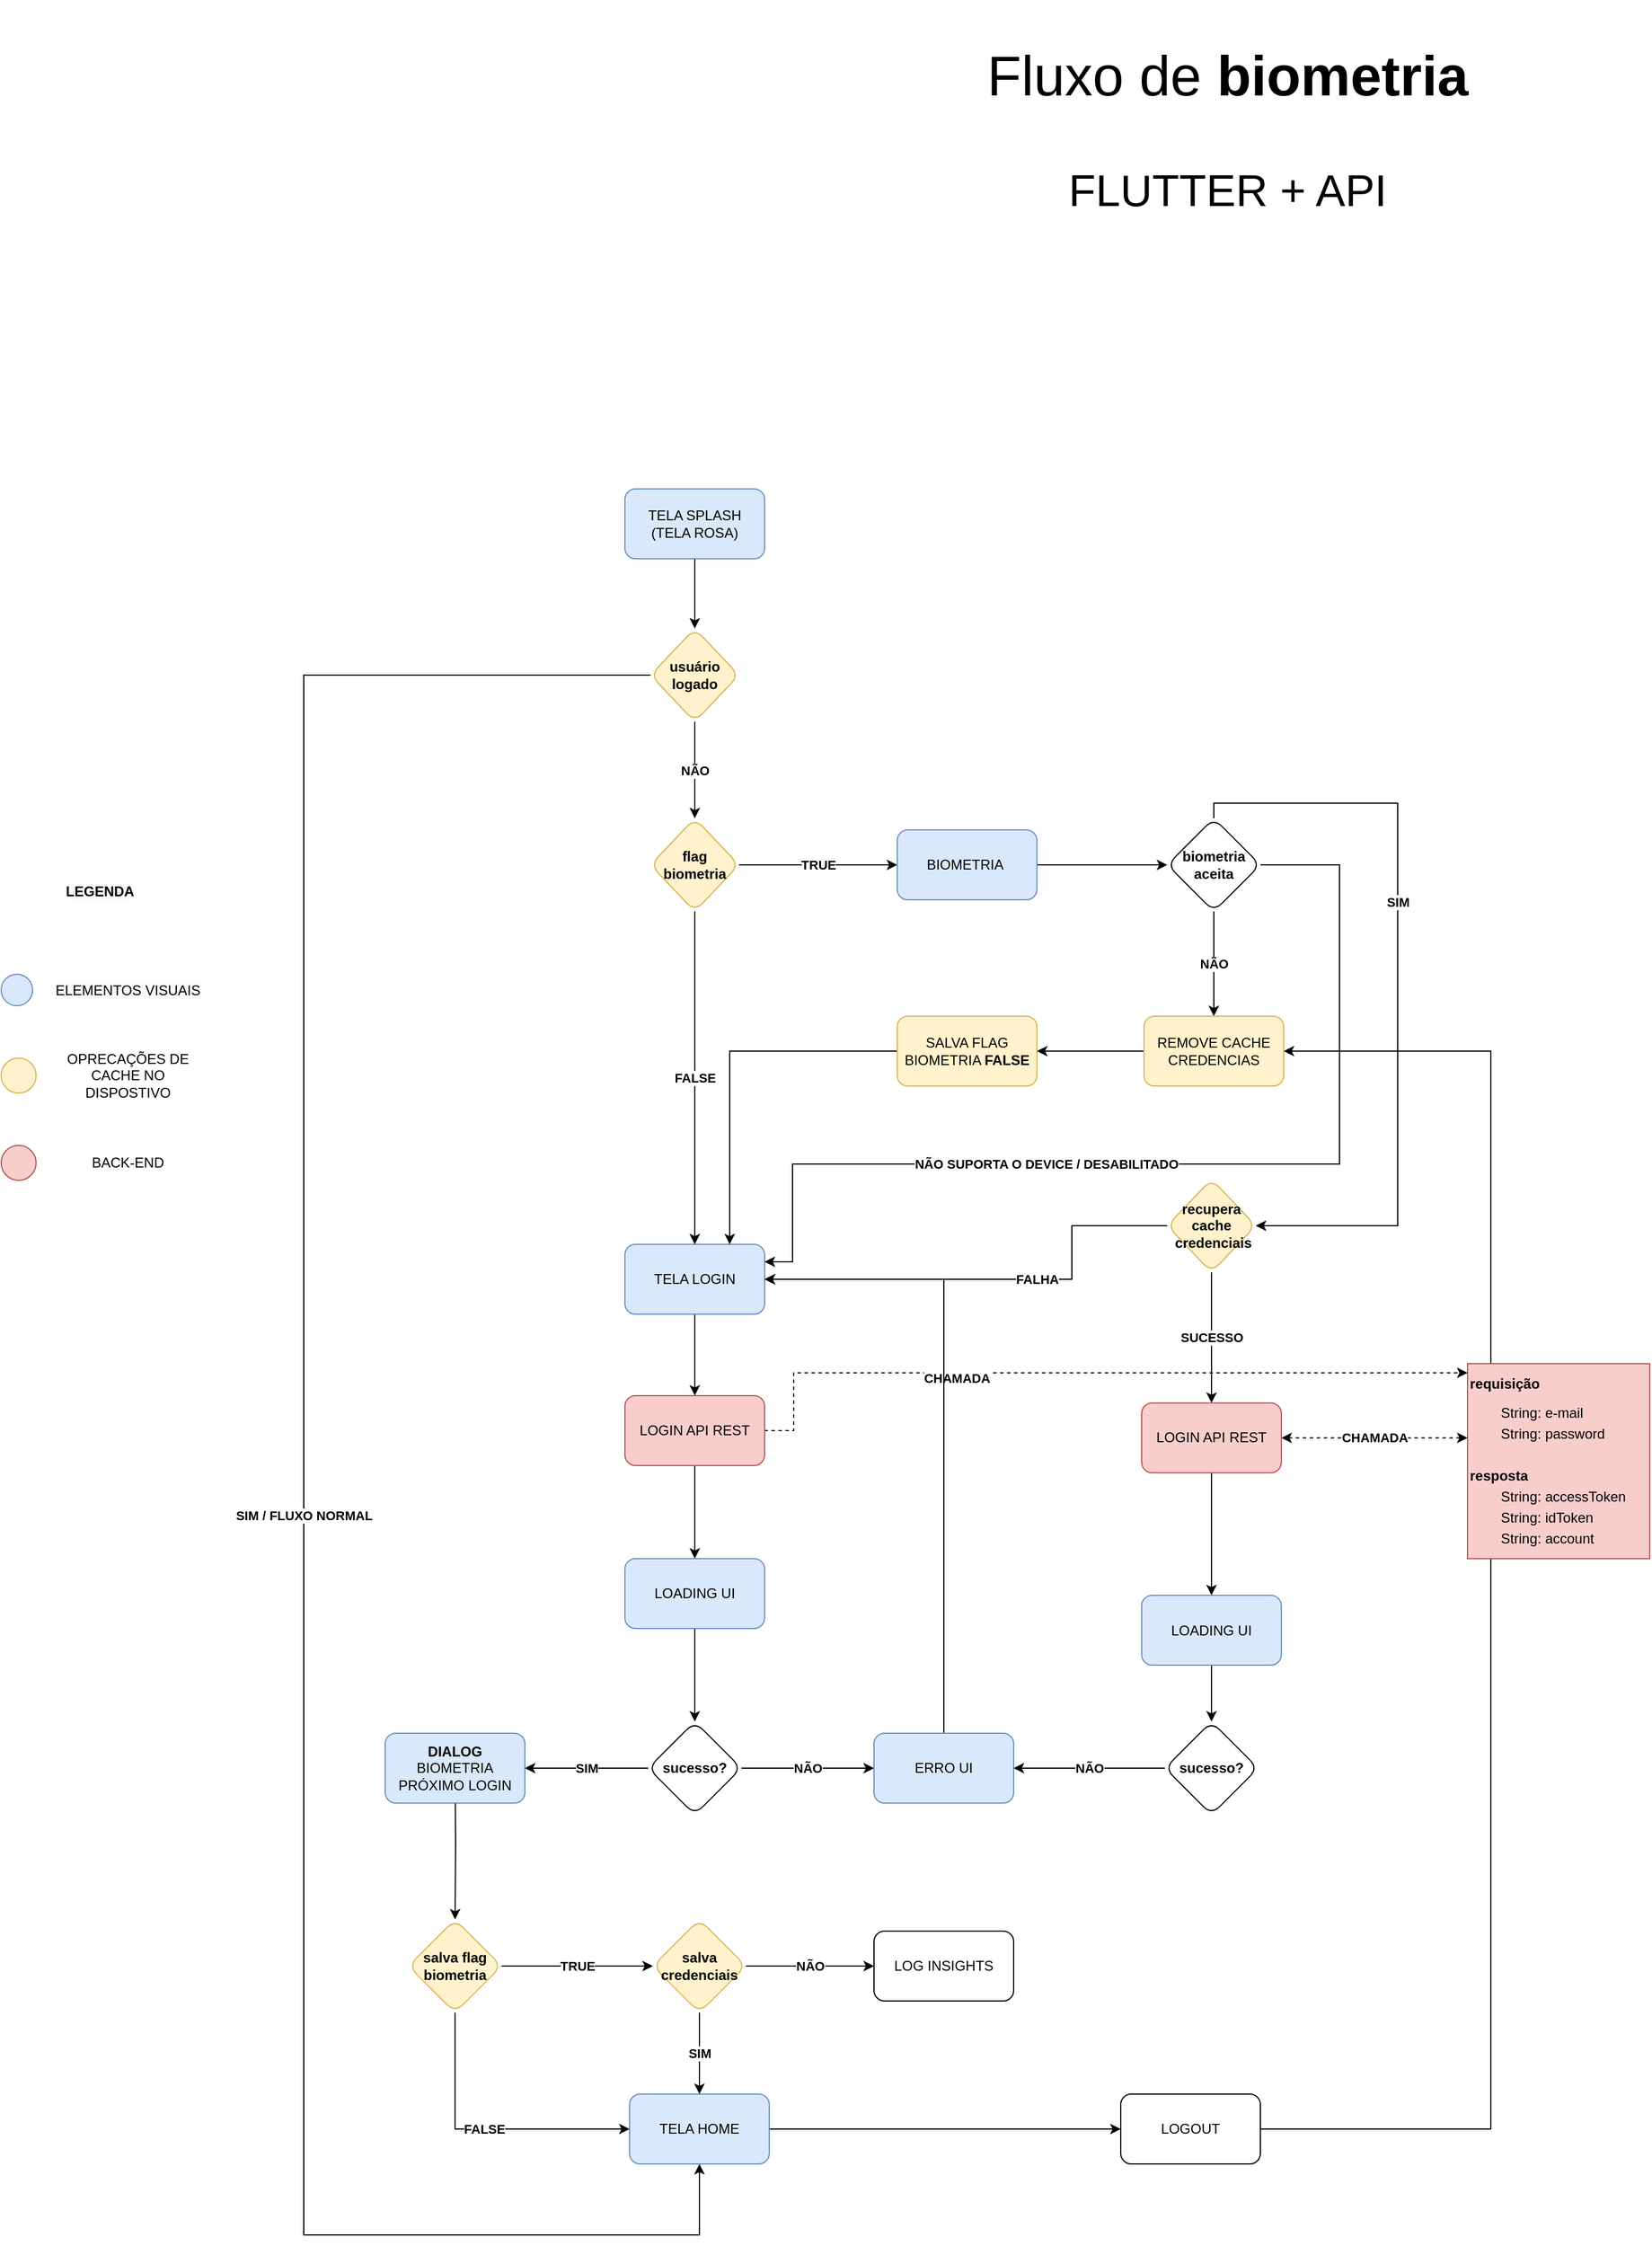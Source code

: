<mxfile version="24.2.2" type="github" pages="2">
  <diagram name="Page-1" id="6E-tuXSWwEvXY_AY0PLX">
    <mxGraphModel dx="4924" dy="4318" grid="1" gridSize="10" guides="1" tooltips="1" connect="1" arrows="1" fold="1" page="1" pageScale="1" pageWidth="827" pageHeight="1169" math="0" shadow="0">
      <root>
        <mxCell id="0" />
        <mxCell id="1" parent="0" />
        <mxCell id="qPOd8B_Op5KwaBinqcUg-231" style="edgeStyle=orthogonalEdgeStyle;rounded=0;orthogonalLoop=1;jettySize=auto;html=1;entryX=1;entryY=0.5;entryDx=0;entryDy=0;" parent="1" source="qPOd8B_Op5KwaBinqcUg-229" target="qPOd8B_Op5KwaBinqcUg-214" edge="1">
          <mxGeometry relative="1" as="geometry">
            <Array as="points">
              <mxPoint x="560" y="-391" />
              <mxPoint x="560" y="-1317" />
            </Array>
          </mxGeometry>
        </mxCell>
        <mxCell id="qPOd8B_Op5KwaBinqcUg-134" value="" style="group" parent="1" vertex="1" connectable="0">
          <mxGeometry x="-720" y="-1477" width="174" height="278.5" as="geometry" />
        </mxCell>
        <mxCell id="qPOd8B_Op5KwaBinqcUg-3" value="" style="ellipse;whiteSpace=wrap;html=1;aspect=fixed;fillColor=#dae8fc;strokeColor=#6c8ebf;container=0;" parent="qPOd8B_Op5KwaBinqcUg-134" vertex="1">
          <mxGeometry y="94" width="27" height="27" as="geometry" />
        </mxCell>
        <mxCell id="qPOd8B_Op5KwaBinqcUg-22" value="" style="ellipse;whiteSpace=wrap;html=1;aspect=fixed;fillColor=#fff2cc;strokeColor=#d6b656;container=0;" parent="qPOd8B_Op5KwaBinqcUg-134" vertex="1">
          <mxGeometry y="166" width="30" height="30" as="geometry" />
        </mxCell>
        <mxCell id="qPOd8B_Op5KwaBinqcUg-24" value="OPRECAÇÕES DE CACHE NO DISPOSTIVO" style="text;html=1;align=center;verticalAlign=middle;whiteSpace=wrap;rounded=0;container=0;" parent="qPOd8B_Op5KwaBinqcUg-134" vertex="1">
          <mxGeometry x="44" y="158.5" width="130" height="45" as="geometry" />
        </mxCell>
        <mxCell id="qPOd8B_Op5KwaBinqcUg-25" value="&lt;span style=&quot;caret-color: rgb(0, 0, 0); color: rgb(0, 0, 0); font-family: Helvetica; font-size: 12px; font-style: normal; font-variant-caps: normal; font-weight: 400; letter-spacing: normal; orphans: auto; text-align: center; text-indent: 0px; text-transform: none; white-space: normal; widows: auto; word-spacing: 0px; -webkit-text-stroke-width: 0px; background-color: rgb(251, 251, 251); text-decoration: none; display: inline !important; float: none;&quot;&gt;ELEMENTOS VISUAIS&lt;/span&gt;" style="text;html=1;align=center;verticalAlign=middle;whiteSpace=wrap;rounded=0;container=0;" parent="qPOd8B_Op5KwaBinqcUg-134" vertex="1">
          <mxGeometry x="44" y="85" width="130" height="45" as="geometry" />
        </mxCell>
        <mxCell id="qPOd8B_Op5KwaBinqcUg-69" value="" style="ellipse;whiteSpace=wrap;html=1;aspect=fixed;fillColor=#f8cecc;strokeColor=#b85450;container=0;" parent="qPOd8B_Op5KwaBinqcUg-134" vertex="1">
          <mxGeometry y="241" width="30" height="30" as="geometry" />
        </mxCell>
        <mxCell id="qPOd8B_Op5KwaBinqcUg-70" value="BACK-END" style="text;html=1;align=center;verticalAlign=middle;whiteSpace=wrap;rounded=0;container=0;" parent="qPOd8B_Op5KwaBinqcUg-134" vertex="1">
          <mxGeometry x="44" y="233.5" width="130" height="45" as="geometry" />
        </mxCell>
        <mxCell id="qPOd8B_Op5KwaBinqcUg-133" value="&lt;span style=&quot;caret-color: rgb(0, 0, 0); color: rgb(0, 0, 0); font-family: Helvetica; font-size: 12px; font-style: normal; font-variant-caps: normal; letter-spacing: normal; text-align: center; text-indent: 0px; text-transform: none; white-space: normal; word-spacing: 0px; -webkit-text-stroke-width: 0px; background-color: rgb(251, 251, 251); text-decoration: none; float: none; display: inline !important;&quot;&gt;&lt;b&gt;LEGENDA&lt;/b&gt;&lt;/span&gt;" style="text;html=1;align=center;verticalAlign=middle;whiteSpace=wrap;rounded=0;container=0;" parent="qPOd8B_Op5KwaBinqcUg-134" vertex="1">
          <mxGeometry x="20" width="130" height="45" as="geometry" />
        </mxCell>
        <mxCell id="qPOd8B_Op5KwaBinqcUg-74" value="&lt;h1 style=&quot;margin-top: 0px; line-height: 50%;&quot;&gt;&lt;font style=&quot;font-size: 12px;&quot;&gt;requisição&lt;br&gt;&lt;/font&gt;&lt;/h1&gt;&lt;p style=&quot;line-height: 50%;&quot;&gt;&lt;font style=&quot;font-size: 12px;&quot;&gt;&lt;span style=&quot;white-space: pre;&quot;&gt;&#x9;String: e-mail&lt;/span&gt;&lt;br&gt;&lt;/font&gt;&lt;/p&gt;&lt;p style=&quot;line-height: 50%;&quot;&gt;&lt;span style=&quot;white-space: pre;&quot;&gt;&lt;font style=&quot;font-size: 12px;&quot;&gt;&lt;span style=&quot;white-space: pre;&quot;&gt;&lt;font style=&quot;font-size: 12px;&quot;&gt;&#x9;String: password&lt;/font&gt;&lt;/span&gt;&lt;br&gt;&lt;/font&gt;&lt;/span&gt;&lt;/p&gt;&lt;p style=&quot;line-height: 50%;&quot;&gt;&lt;span style=&quot;white-space: pre;&quot;&gt;&lt;span style=&quot;white-space: pre;&quot;&gt;&lt;font style=&quot;font-size: 12px;&quot;&gt;&lt;br&gt;&lt;/font&gt;&lt;/span&gt;&lt;/span&gt;&lt;/p&gt;&lt;p style=&quot;line-height: 50%;&quot;&gt;&lt;font style=&quot;font-size: 12px;&quot;&gt;&lt;b&gt;resposta&lt;/b&gt;&lt;/font&gt;&lt;/p&gt;&lt;p style=&quot;line-height: 50%;&quot;&gt;&lt;font style=&quot;font-size: 12px;&quot;&gt;&lt;span style=&quot;white-space: pre;&quot;&gt;&#x9;String: accessToken&lt;/span&gt;&lt;br&gt;&lt;/font&gt;&lt;/p&gt;&lt;p style=&quot;line-height: 50%;&quot;&gt;&lt;span style=&quot;white-space: pre;&quot;&gt;&lt;font style=&quot;font-size: 12px;&quot;&gt;&#x9;String: idToken&lt;/font&gt;&lt;/span&gt;&lt;/p&gt;&lt;p style=&quot;line-height: 50%;&quot;&gt;&lt;span style=&quot;white-space: pre;&quot;&gt;&lt;font style=&quot;font-size: 12px;&quot;&gt;&lt;span style=&quot;white-space: pre;&quot;&gt;&#x9;String: account&lt;/span&gt;&lt;br&gt;&lt;/font&gt;&lt;/span&gt;&lt;/p&gt;&lt;p style=&quot;line-height: 50%;&quot;&gt;&lt;span style=&quot;white-space: pre;&quot;&gt;&lt;font style=&quot;font-size: 12px;&quot;&gt;&#x9;&lt;/font&gt;&lt;/span&gt;&lt;br&gt;&lt;/p&gt;" style="text;html=1;whiteSpace=wrap;overflow=hidden;rounded=0;fillColor=#f8cecc;strokeColor=#b85450;" parent="1" vertex="1">
          <mxGeometry x="540" y="-1048.5" width="156.56" height="167.5" as="geometry" />
        </mxCell>
        <mxCell id="qPOd8B_Op5KwaBinqcUg-179" style="edgeStyle=orthogonalEdgeStyle;rounded=0;orthogonalLoop=1;jettySize=auto;html=1;dashed=1;startArrow=classic;startFill=1;entryX=0.016;entryY=0.047;entryDx=0;entryDy=0;entryPerimeter=0;" parent="1" edge="1">
          <mxGeometry relative="1" as="geometry">
            <mxPoint x="-112.5" y="-991.043" as="sourcePoint" />
            <mxPoint x="540.005" y="-1040.628" as="targetPoint" />
            <Array as="points">
              <mxPoint x="-39" y="-991" />
              <mxPoint x="-39" y="-1041" />
            </Array>
          </mxGeometry>
        </mxCell>
        <mxCell id="qPOd8B_Op5KwaBinqcUg-180" value="&lt;b&gt;CHAMADA&lt;/b&gt;" style="edgeLabel;html=1;align=center;verticalAlign=middle;resizable=0;points=[];" parent="qPOd8B_Op5KwaBinqcUg-179" vertex="1" connectable="0">
          <mxGeometry x="-0.152" y="-4" relative="1" as="geometry">
            <mxPoint x="-35" as="offset" />
          </mxGeometry>
        </mxCell>
        <mxCell id="qPOd8B_Op5KwaBinqcUg-72" value="" style="edgeStyle=orthogonalEdgeStyle;rounded=0;orthogonalLoop=1;jettySize=auto;html=1;" parent="1" source="qPOd8B_Op5KwaBinqcUg-33" target="qPOd8B_Op5KwaBinqcUg-71" edge="1">
          <mxGeometry relative="1" as="geometry" />
        </mxCell>
        <mxCell id="qPOd8B_Op5KwaBinqcUg-33" value="TELA LOGIN" style="rounded=1;whiteSpace=wrap;html=1;fillColor=#dae8fc;strokeColor=#6c8ebf;" parent="1" vertex="1">
          <mxGeometry x="-184" y="-1151" width="120" height="60" as="geometry" />
        </mxCell>
        <mxCell id="qPOd8B_Op5KwaBinqcUg-49" value="&lt;b&gt;FALSE&lt;/b&gt;" style="edgeStyle=orthogonalEdgeStyle;rounded=0;orthogonalLoop=1;jettySize=auto;html=1;entryX=0.5;entryY=0;entryDx=0;entryDy=0;" parent="1" source="qPOd8B_Op5KwaBinqcUg-44" target="qPOd8B_Op5KwaBinqcUg-33" edge="1">
          <mxGeometry relative="1" as="geometry" />
        </mxCell>
        <mxCell id="qPOd8B_Op5KwaBinqcUg-209" value="&lt;b&gt;TRUE&lt;/b&gt;" style="edgeStyle=orthogonalEdgeStyle;rounded=0;orthogonalLoop=1;jettySize=auto;html=1;entryX=0;entryY=0.5;entryDx=0;entryDy=0;" parent="1" source="qPOd8B_Op5KwaBinqcUg-44" target="qPOd8B_Op5KwaBinqcUg-210" edge="1">
          <mxGeometry relative="1" as="geometry">
            <mxPoint x="100" y="-1287.0" as="targetPoint" />
          </mxGeometry>
        </mxCell>
        <mxCell id="qPOd8B_Op5KwaBinqcUg-44" value="&lt;div&gt;&lt;b&gt;flag&lt;/b&gt;&lt;/div&gt;&lt;b&gt;biometria&lt;/b&gt;" style="rhombus;whiteSpace=wrap;html=1;fillColor=#fff2cc;strokeColor=#d6b656;rounded=1;" parent="1" vertex="1">
          <mxGeometry x="-162" y="-1517" width="76" height="80" as="geometry" />
        </mxCell>
        <mxCell id="qPOd8B_Op5KwaBinqcUg-230" value="" style="edgeStyle=orthogonalEdgeStyle;rounded=0;orthogonalLoop=1;jettySize=auto;html=1;" parent="1" source="qPOd8B_Op5KwaBinqcUg-54" target="qPOd8B_Op5KwaBinqcUg-229" edge="1">
          <mxGeometry relative="1" as="geometry" />
        </mxCell>
        <mxCell id="qPOd8B_Op5KwaBinqcUg-54" value="TELA HOME" style="rounded=1;whiteSpace=wrap;html=1;fillColor=#dae8fc;strokeColor=#6c8ebf;" parent="1" vertex="1">
          <mxGeometry x="-180" y="-421" width="120" height="60" as="geometry" />
        </mxCell>
        <mxCell id="qPOd8B_Op5KwaBinqcUg-182" value="SUCESSO" style="edgeStyle=orthogonalEdgeStyle;rounded=0;orthogonalLoop=1;jettySize=auto;html=1;fontStyle=1" parent="1" source="qPOd8B_Op5KwaBinqcUg-55" target="qPOd8B_Op5KwaBinqcUg-181" edge="1">
          <mxGeometry relative="1" as="geometry" />
        </mxCell>
        <mxCell id="qPOd8B_Op5KwaBinqcUg-196" value="&lt;b&gt;FALHA&lt;/b&gt;" style="edgeStyle=orthogonalEdgeStyle;rounded=0;orthogonalLoop=1;jettySize=auto;html=1;" parent="1" source="qPOd8B_Op5KwaBinqcUg-55" target="qPOd8B_Op5KwaBinqcUg-33" edge="1">
          <mxGeometry x="-0.194" relative="1" as="geometry">
            <mxPoint x="374" y="-1287.0" as="targetPoint" />
            <Array as="points">
              <mxPoint x="200" y="-1167" />
              <mxPoint x="200" y="-1121" />
            </Array>
            <mxPoint as="offset" />
          </mxGeometry>
        </mxCell>
        <mxCell id="qPOd8B_Op5KwaBinqcUg-55" value="&lt;b&gt;recupera cache&lt;/b&gt;&lt;div&gt;&lt;b&gt;&amp;nbsp;credenciais&lt;/b&gt;&lt;/div&gt;" style="rhombus;whiteSpace=wrap;html=1;fillColor=#fff2cc;strokeColor=#d6b656;rounded=1;" parent="1" vertex="1">
          <mxGeometry x="282" y="-1207" width="76" height="80" as="geometry" />
        </mxCell>
        <mxCell id="qPOd8B_Op5KwaBinqcUg-77" value="" style="edgeStyle=orthogonalEdgeStyle;rounded=0;orthogonalLoop=1;jettySize=auto;html=1;entryX=0.5;entryY=0;entryDx=0;entryDy=0;" parent="1" source="qPOd8B_Op5KwaBinqcUg-71" target="qPOd8B_Op5KwaBinqcUg-92" edge="1">
          <mxGeometry relative="1" as="geometry">
            <mxPoint x="-124" y="-891" as="targetPoint" />
          </mxGeometry>
        </mxCell>
        <mxCell id="qPOd8B_Op5KwaBinqcUg-71" value="LOGIN API REST" style="whiteSpace=wrap;html=1;fillColor=#f8cecc;strokeColor=#b85450;rounded=1;" parent="1" vertex="1">
          <mxGeometry x="-184" y="-1021" width="120" height="60" as="geometry" />
        </mxCell>
        <mxCell id="qPOd8B_Op5KwaBinqcUg-85" style="edgeStyle=orthogonalEdgeStyle;rounded=0;orthogonalLoop=1;jettySize=auto;html=1;entryX=0.5;entryY=0;entryDx=0;entryDy=0;" parent="1" target="qPOd8B_Op5KwaBinqcUg-87" edge="1">
          <mxGeometry relative="1" as="geometry">
            <mxPoint x="-330" y="-701" as="sourcePoint" />
          </mxGeometry>
        </mxCell>
        <mxCell id="qPOd8B_Op5KwaBinqcUg-86" value="&lt;b&gt;DIALOG&lt;/b&gt;&lt;div&gt; BIOMETRIA PRÓXIMO LOGIN&lt;/div&gt;" style="rounded=1;whiteSpace=wrap;html=1;fillColor=#dae8fc;strokeColor=#6c8ebf;" parent="1" vertex="1">
          <mxGeometry x="-390" y="-731" width="120" height="60" as="geometry" />
        </mxCell>
        <mxCell id="qPOd8B_Op5KwaBinqcUg-99" value="&lt;b&gt;TRUE&lt;/b&gt;" style="edgeStyle=orthogonalEdgeStyle;rounded=0;orthogonalLoop=1;jettySize=auto;html=1;entryX=0;entryY=0.5;entryDx=0;entryDy=0;" parent="1" source="qPOd8B_Op5KwaBinqcUg-87" target="qPOd8B_Op5KwaBinqcUg-100" edge="1">
          <mxGeometry relative="1" as="geometry">
            <mxPoint x="-180" y="-531" as="targetPoint" />
          </mxGeometry>
        </mxCell>
        <mxCell id="qPOd8B_Op5KwaBinqcUg-116" value="&lt;b&gt;FALSE&lt;/b&gt;" style="edgeStyle=orthogonalEdgeStyle;rounded=0;orthogonalLoop=1;jettySize=auto;html=1;" parent="1" source="qPOd8B_Op5KwaBinqcUg-87" target="qPOd8B_Op5KwaBinqcUg-54" edge="1">
          <mxGeometry relative="1" as="geometry">
            <Array as="points">
              <mxPoint x="-330" y="-391" />
            </Array>
          </mxGeometry>
        </mxCell>
        <mxCell id="qPOd8B_Op5KwaBinqcUg-87" value="salva flag biometria" style="rhombus;whiteSpace=wrap;html=1;fillColor=#fff2cc;strokeColor=#d6b656;rounded=1;fontStyle=1" parent="1" vertex="1">
          <mxGeometry x="-370" y="-571" width="80" height="80" as="geometry" />
        </mxCell>
        <mxCell id="qPOd8B_Op5KwaBinqcUg-88" value="&lt;b&gt;SIM&lt;/b&gt;" style="edgeStyle=orthogonalEdgeStyle;rounded=0;orthogonalLoop=1;jettySize=auto;html=1;" parent="1" source="qPOd8B_Op5KwaBinqcUg-90" target="qPOd8B_Op5KwaBinqcUg-86" edge="1">
          <mxGeometry relative="1" as="geometry">
            <mxPoint x="-244" y="-701" as="targetPoint" />
          </mxGeometry>
        </mxCell>
        <mxCell id="qPOd8B_Op5KwaBinqcUg-89" value="&lt;b&gt;NÃO&lt;/b&gt;" style="edgeStyle=orthogonalEdgeStyle;rounded=0;orthogonalLoop=1;jettySize=auto;html=1;" parent="1" source="qPOd8B_Op5KwaBinqcUg-90" target="qPOd8B_Op5KwaBinqcUg-91" edge="1">
          <mxGeometry relative="1" as="geometry" />
        </mxCell>
        <mxCell id="qPOd8B_Op5KwaBinqcUg-90" value="&lt;b&gt;sucesso?&lt;/b&gt;" style="rhombus;whiteSpace=wrap;html=1;rounded=1;" parent="1" vertex="1">
          <mxGeometry x="-164" y="-741" width="80" height="80" as="geometry" />
        </mxCell>
        <mxCell id="qPOd8B_Op5KwaBinqcUg-113" value="" style="edgeStyle=orthogonalEdgeStyle;rounded=0;orthogonalLoop=1;jettySize=auto;html=1;entryX=1;entryY=0.5;entryDx=0;entryDy=0;" parent="1" source="qPOd8B_Op5KwaBinqcUg-91" target="qPOd8B_Op5KwaBinqcUg-33" edge="1">
          <mxGeometry x="0.001" relative="1" as="geometry">
            <mxPoint x="90" y="-1131" as="targetPoint" />
            <Array as="points">
              <mxPoint x="90" y="-1121" />
            </Array>
            <mxPoint as="offset" />
          </mxGeometry>
        </mxCell>
        <mxCell id="qPOd8B_Op5KwaBinqcUg-91" value="ERRO UI" style="whiteSpace=wrap;html=1;fillColor=#dae8fc;strokeColor=#6c8ebf;rounded=1;" parent="1" vertex="1">
          <mxGeometry x="30" y="-731" width="120" height="60" as="geometry" />
        </mxCell>
        <mxCell id="qPOd8B_Op5KwaBinqcUg-94" style="edgeStyle=orthogonalEdgeStyle;rounded=0;orthogonalLoop=1;jettySize=auto;html=1;" parent="1" source="qPOd8B_Op5KwaBinqcUg-92" target="qPOd8B_Op5KwaBinqcUg-90" edge="1">
          <mxGeometry relative="1" as="geometry" />
        </mxCell>
        <mxCell id="qPOd8B_Op5KwaBinqcUg-92" value="LOADING UI" style="whiteSpace=wrap;html=1;fillColor=#dae8fc;strokeColor=#6c8ebf;rounded=1;" parent="1" vertex="1">
          <mxGeometry x="-184" y="-881" width="120" height="60" as="geometry" />
        </mxCell>
        <mxCell id="qPOd8B_Op5KwaBinqcUg-121" value="&lt;b&gt;NÃO&lt;/b&gt;" style="edgeStyle=orthogonalEdgeStyle;rounded=0;orthogonalLoop=1;jettySize=auto;html=1;" parent="1" source="qPOd8B_Op5KwaBinqcUg-100" target="qPOd8B_Op5KwaBinqcUg-120" edge="1">
          <mxGeometry relative="1" as="geometry" />
        </mxCell>
        <mxCell id="qPOd8B_Op5KwaBinqcUg-227" value="&lt;b&gt;SIM&lt;/b&gt;" style="edgeStyle=orthogonalEdgeStyle;rounded=0;orthogonalLoop=1;jettySize=auto;html=1;" parent="1" source="qPOd8B_Op5KwaBinqcUg-100" target="qPOd8B_Op5KwaBinqcUg-54" edge="1">
          <mxGeometry relative="1" as="geometry" />
        </mxCell>
        <mxCell id="qPOd8B_Op5KwaBinqcUg-100" value="&lt;b&gt;salva credenciais&lt;/b&gt;" style="rhombus;whiteSpace=wrap;html=1;fillColor=#fff2cc;strokeColor=#d6b656;rounded=1;" parent="1" vertex="1">
          <mxGeometry x="-160" y="-571" width="80" height="80" as="geometry" />
        </mxCell>
        <mxCell id="qPOd8B_Op5KwaBinqcUg-183" value="&lt;b style=&quot;caret-color: rgb(0, 0, 0); color: rgb(0, 0, 0); font-family: Helvetica; font-size: 11px; font-style: normal; font-variant-caps: normal; letter-spacing: normal; orphans: auto; text-align: center; text-indent: 0px; text-transform: none; white-space: nowrap; widows: auto; word-spacing: 0px; -webkit-text-stroke-width: 0px; background-color: rgb(255, 255, 255); text-decoration: none;&quot;&gt;CHAMADA&lt;/b&gt;" style="edgeStyle=orthogonalEdgeStyle;rounded=0;orthogonalLoop=1;jettySize=auto;html=1;startArrow=classic;startFill=1;dashed=1;" parent="1" source="qPOd8B_Op5KwaBinqcUg-181" target="qPOd8B_Op5KwaBinqcUg-74" edge="1">
          <mxGeometry relative="1" as="geometry">
            <Array as="points">
              <mxPoint x="490" y="-985" />
              <mxPoint x="490" y="-985" />
            </Array>
          </mxGeometry>
        </mxCell>
        <mxCell id="qPOd8B_Op5KwaBinqcUg-193" style="edgeStyle=orthogonalEdgeStyle;rounded=0;orthogonalLoop=1;jettySize=auto;html=1;" parent="1" source="qPOd8B_Op5KwaBinqcUg-181" target="qPOd8B_Op5KwaBinqcUg-192" edge="1">
          <mxGeometry relative="1" as="geometry" />
        </mxCell>
        <mxCell id="qPOd8B_Op5KwaBinqcUg-181" value="LOGIN API REST" style="whiteSpace=wrap;html=1;fillColor=#f8cecc;strokeColor=#b85450;rounded=1;" parent="1" vertex="1">
          <mxGeometry x="260" y="-1014.75" width="120" height="60" as="geometry" />
        </mxCell>
        <mxCell id="qPOd8B_Op5KwaBinqcUg-189" value="&lt;b&gt;NÃO&lt;/b&gt;" style="edgeStyle=orthogonalEdgeStyle;rounded=0;orthogonalLoop=1;jettySize=auto;html=1;" parent="1" source="qPOd8B_Op5KwaBinqcUg-185" target="qPOd8B_Op5KwaBinqcUg-91" edge="1">
          <mxGeometry relative="1" as="geometry" />
        </mxCell>
        <mxCell id="qPOd8B_Op5KwaBinqcUg-185" value="&lt;b&gt;sucesso?&lt;/b&gt;" style="rhombus;whiteSpace=wrap;html=1;rounded=1;" parent="1" vertex="1">
          <mxGeometry x="280" y="-741" width="80" height="80" as="geometry" />
        </mxCell>
        <mxCell id="qPOd8B_Op5KwaBinqcUg-120" value="LOG INSIGHTS" style="whiteSpace=wrap;html=1;rounded=1;" parent="1" vertex="1">
          <mxGeometry x="30" y="-561" width="120" height="60" as="geometry" />
        </mxCell>
        <mxCell id="qPOd8B_Op5KwaBinqcUg-194" style="edgeStyle=orthogonalEdgeStyle;rounded=0;orthogonalLoop=1;jettySize=auto;html=1;" parent="1" source="qPOd8B_Op5KwaBinqcUg-192" target="qPOd8B_Op5KwaBinqcUg-185" edge="1">
          <mxGeometry relative="1" as="geometry" />
        </mxCell>
        <mxCell id="qPOd8B_Op5KwaBinqcUg-192" value="LOADING UI" style="whiteSpace=wrap;html=1;fillColor=#dae8fc;strokeColor=#6c8ebf;rounded=1;" parent="1" vertex="1">
          <mxGeometry x="260" y="-849.5" width="120" height="60" as="geometry" />
        </mxCell>
        <mxCell id="qPOd8B_Op5KwaBinqcUg-212" value="" style="edgeStyle=orthogonalEdgeStyle;rounded=0;orthogonalLoop=1;jettySize=auto;html=1;" parent="1" source="qPOd8B_Op5KwaBinqcUg-210" target="qPOd8B_Op5KwaBinqcUg-211" edge="1">
          <mxGeometry relative="1" as="geometry">
            <Array as="points">
              <mxPoint x="220" y="-1477" />
              <mxPoint x="220" y="-1477" />
            </Array>
          </mxGeometry>
        </mxCell>
        <mxCell id="qPOd8B_Op5KwaBinqcUg-210" value="BIOMETRIA&amp;nbsp;" style="whiteSpace=wrap;html=1;fillColor=#dae8fc;strokeColor=#6c8ebf;rounded=1;" parent="1" vertex="1">
          <mxGeometry x="50" y="-1507" width="120" height="60" as="geometry" />
        </mxCell>
        <mxCell id="qPOd8B_Op5KwaBinqcUg-213" value="&lt;b&gt;NÃO&lt;/b&gt;" style="edgeStyle=orthogonalEdgeStyle;rounded=0;orthogonalLoop=1;jettySize=auto;html=1;" parent="1" source="qPOd8B_Op5KwaBinqcUg-211" target="qPOd8B_Op5KwaBinqcUg-214" edge="1">
          <mxGeometry relative="1" as="geometry">
            <mxPoint x="100" y="-1287.0" as="targetPoint" />
            <Array as="points">
              <mxPoint x="322" y="-1357" />
              <mxPoint x="322" y="-1357" />
            </Array>
          </mxGeometry>
        </mxCell>
        <mxCell id="qPOd8B_Op5KwaBinqcUg-224" value="&lt;b&gt;SIM&lt;/b&gt;" style="edgeStyle=orthogonalEdgeStyle;rounded=0;orthogonalLoop=1;jettySize=auto;html=1;entryX=1;entryY=0.5;entryDx=0;entryDy=0;" parent="1" source="qPOd8B_Op5KwaBinqcUg-211" target="qPOd8B_Op5KwaBinqcUg-55" edge="1">
          <mxGeometry x="-0.219" relative="1" as="geometry">
            <Array as="points">
              <mxPoint x="322" y="-1530" />
              <mxPoint x="480" y="-1530" />
              <mxPoint x="480" y="-1167" />
            </Array>
            <mxPoint as="offset" />
          </mxGeometry>
        </mxCell>
        <mxCell id="NKLamqkODGjHUIYV3pUK-1" value="&lt;b&gt;NÃO SUPORTA O DEVICE / DESABILITADO&lt;/b&gt;" style="edgeStyle=orthogonalEdgeStyle;rounded=0;orthogonalLoop=1;jettySize=auto;html=1;entryX=1;entryY=0.25;entryDx=0;entryDy=0;exitX=1;exitY=0.5;exitDx=0;exitDy=0;" edge="1" parent="1" source="qPOd8B_Op5KwaBinqcUg-211" target="qPOd8B_Op5KwaBinqcUg-33">
          <mxGeometry x="0.278" relative="1" as="geometry">
            <Array as="points">
              <mxPoint x="430" y="-1477" />
              <mxPoint x="430" y="-1220" />
              <mxPoint x="-40" y="-1220" />
              <mxPoint x="-40" y="-1136" />
            </Array>
            <mxPoint as="offset" />
          </mxGeometry>
        </mxCell>
        <mxCell id="qPOd8B_Op5KwaBinqcUg-211" value="&lt;b&gt;biometria aceita&lt;/b&gt;" style="rhombus;whiteSpace=wrap;html=1;rounded=1;" parent="1" vertex="1">
          <mxGeometry x="282" y="-1517" width="80" height="80" as="geometry" />
        </mxCell>
        <mxCell id="qPOd8B_Op5KwaBinqcUg-221" value="" style="edgeStyle=orthogonalEdgeStyle;rounded=0;orthogonalLoop=1;jettySize=auto;html=1;" parent="1" source="qPOd8B_Op5KwaBinqcUg-214" target="qPOd8B_Op5KwaBinqcUg-220" edge="1">
          <mxGeometry relative="1" as="geometry" />
        </mxCell>
        <mxCell id="qPOd8B_Op5KwaBinqcUg-214" value="REMOVE CACHE CREDENCIAS" style="whiteSpace=wrap;html=1;fillColor=#fff2cc;strokeColor=#d6b656;rounded=1;" parent="1" vertex="1">
          <mxGeometry x="262" y="-1347" width="120" height="60" as="geometry" />
        </mxCell>
        <mxCell id="qPOd8B_Op5KwaBinqcUg-222" style="edgeStyle=orthogonalEdgeStyle;rounded=0;orthogonalLoop=1;jettySize=auto;html=1;entryX=0.75;entryY=0;entryDx=0;entryDy=0;" parent="1" source="qPOd8B_Op5KwaBinqcUg-220" target="qPOd8B_Op5KwaBinqcUg-33" edge="1">
          <mxGeometry relative="1" as="geometry">
            <Array as="points">
              <mxPoint x="-94" y="-1317" />
            </Array>
          </mxGeometry>
        </mxCell>
        <mxCell id="qPOd8B_Op5KwaBinqcUg-220" value="SALVA FLAG BIOMETRIA &lt;b&gt;FALSE&lt;/b&gt;" style="whiteSpace=wrap;html=1;fillColor=#fff2cc;strokeColor=#d6b656;rounded=1;" parent="1" vertex="1">
          <mxGeometry x="50" y="-1347" width="120" height="60" as="geometry" />
        </mxCell>
        <mxCell id="qPOd8B_Op5KwaBinqcUg-229" value="LOGOUT" style="whiteSpace=wrap;html=1;rounded=1;" parent="1" vertex="1">
          <mxGeometry x="242" y="-421" width="120" height="60" as="geometry" />
        </mxCell>
        <mxCell id="qPOd8B_Op5KwaBinqcUg-234" value="" style="group" parent="1" vertex="1" connectable="0">
          <mxGeometry y="-2220" width="668" height="199" as="geometry" />
        </mxCell>
        <mxCell id="qPOd8B_Op5KwaBinqcUg-128" value="Fluxo de &lt;b&gt;biometria&lt;/b&gt;" style="text;html=1;align=center;verticalAlign=middle;whiteSpace=wrap;rounded=0;fontSize=48;" parent="qPOd8B_Op5KwaBinqcUg-234" vertex="1">
          <mxGeometry width="668" height="130" as="geometry" />
        </mxCell>
        <mxCell id="qPOd8B_Op5KwaBinqcUg-233" value="&lt;font style=&quot;font-size: 38px;&quot;&gt;FLUTTER + API&lt;/font&gt;" style="text;html=1;align=center;verticalAlign=middle;whiteSpace=wrap;rounded=0;fontSize=48;" parent="qPOd8B_Op5KwaBinqcUg-234" vertex="1">
          <mxGeometry x="114" y="120" width="440" height="79" as="geometry" />
        </mxCell>
        <mxCell id="D9hYUx1LKBQTQPkbvpEf-64" style="edgeStyle=orthogonalEdgeStyle;rounded=0;orthogonalLoop=1;jettySize=auto;html=1;" edge="1" parent="1" source="D9hYUx1LKBQTQPkbvpEf-62" target="D9hYUx1LKBQTQPkbvpEf-63">
          <mxGeometry relative="1" as="geometry" />
        </mxCell>
        <mxCell id="D9hYUx1LKBQTQPkbvpEf-62" value="TELA SPLASH&lt;div&gt;(TELA ROSA)&lt;/div&gt;" style="rounded=1;whiteSpace=wrap;html=1;fillColor=#dae8fc;strokeColor=#6c8ebf;" vertex="1" parent="1">
          <mxGeometry x="-184" y="-1800" width="120" height="60" as="geometry" />
        </mxCell>
        <mxCell id="D9hYUx1LKBQTQPkbvpEf-65" value="&lt;b&gt;NÃO&lt;/b&gt;" style="edgeStyle=orthogonalEdgeStyle;rounded=0;orthogonalLoop=1;jettySize=auto;html=1;" edge="1" parent="1" source="D9hYUx1LKBQTQPkbvpEf-63" target="qPOd8B_Op5KwaBinqcUg-44">
          <mxGeometry relative="1" as="geometry" />
        </mxCell>
        <mxCell id="D9hYUx1LKBQTQPkbvpEf-66" value="&lt;b&gt;SIM / FLUXO NORMAL&lt;/b&gt;" style="edgeStyle=orthogonalEdgeStyle;rounded=0;orthogonalLoop=1;jettySize=auto;html=1;entryX=0.5;entryY=1;entryDx=0;entryDy=0;" edge="1" parent="1" source="D9hYUx1LKBQTQPkbvpEf-63" target="qPOd8B_Op5KwaBinqcUg-54">
          <mxGeometry relative="1" as="geometry">
            <Array as="points">
              <mxPoint x="-460" y="-1640" />
              <mxPoint x="-460" y="-300" />
              <mxPoint x="-120" y="-300" />
            </Array>
          </mxGeometry>
        </mxCell>
        <mxCell id="D9hYUx1LKBQTQPkbvpEf-63" value="&lt;div&gt;&lt;b&gt;usuário&lt;/b&gt;&lt;/div&gt;&lt;div&gt;&lt;b&gt;logado&lt;/b&gt;&lt;/div&gt;" style="rhombus;whiteSpace=wrap;html=1;fillColor=#fff2cc;strokeColor=#d6b656;rounded=1;" vertex="1" parent="1">
          <mxGeometry x="-162" y="-1680" width="76" height="80" as="geometry" />
        </mxCell>
      </root>
    </mxGraphModel>
  </diagram>
  <diagram id="dI0rCylx7lAFBh1Vv9-X" name="Page-2">
    <mxGraphModel dx="33" dy="3153" grid="1" gridSize="10" guides="1" tooltips="1" connect="1" arrows="1" fold="1" page="1" pageScale="1" pageWidth="827" pageHeight="1169" math="0" shadow="0">
      <root>
        <mxCell id="0" />
        <mxCell id="1" parent="0" />
        <mxCell id="gRaMeJPOi4GSUzkFWNLD-1" value="" style="group" vertex="1" connectable="0" parent="1">
          <mxGeometry x="1740" y="-2330" width="668" height="199" as="geometry" />
        </mxCell>
        <mxCell id="gRaMeJPOi4GSUzkFWNLD-2" value="Fluxo de &lt;b&gt;biometria&lt;/b&gt;" style="text;html=1;align=center;verticalAlign=middle;whiteSpace=wrap;rounded=0;fontSize=48;" vertex="1" parent="gRaMeJPOi4GSUzkFWNLD-1">
          <mxGeometry width="668" height="130" as="geometry" />
        </mxCell>
        <mxCell id="gRaMeJPOi4GSUzkFWNLD-3" value="&lt;font style=&quot;font-size: 38px;&quot;&gt;FLUTTER + B2C HOJE&lt;/font&gt;" style="text;html=1;align=center;verticalAlign=middle;whiteSpace=wrap;rounded=0;fontSize=48;" vertex="1" parent="gRaMeJPOi4GSUzkFWNLD-1">
          <mxGeometry x="114" y="120" width="440" height="79" as="geometry" />
        </mxCell>
        <mxCell id="gRaMeJPOi4GSUzkFWNLD-4" value="" style="edgeStyle=orthogonalEdgeStyle;rounded=0;orthogonalLoop=1;jettySize=auto;html=1;" edge="1" parent="1" source="gRaMeJPOi4GSUzkFWNLD-5" target="gRaMeJPOi4GSUzkFWNLD-6">
          <mxGeometry relative="1" as="geometry" />
        </mxCell>
        <mxCell id="gRaMeJPOi4GSUzkFWNLD-5" value="TELA SPLASH&lt;div&gt;(TELA ROSA)&lt;/div&gt;" style="rounded=1;whiteSpace=wrap;html=1;fillColor=#dae8fc;strokeColor=#6c8ebf;" vertex="1" parent="1">
          <mxGeometry x="2014" y="-2020" width="120" height="60" as="geometry" />
        </mxCell>
        <mxCell id="gRaMeJPOi4GSUzkFWNLD-8" value="" style="edgeStyle=orthogonalEdgeStyle;rounded=0;orthogonalLoop=1;jettySize=auto;html=1;" edge="1" parent="1" source="gRaMeJPOi4GSUzkFWNLD-6" target="gRaMeJPOi4GSUzkFWNLD-7">
          <mxGeometry relative="1" as="geometry" />
        </mxCell>
        <mxCell id="gRaMeJPOi4GSUzkFWNLD-6" value="TELA LOGIN" style="whiteSpace=wrap;html=1;fillColor=#dae8fc;strokeColor=#6c8ebf;rounded=1;" vertex="1" parent="1">
          <mxGeometry x="2014" y="-1920" width="120" height="60" as="geometry" />
        </mxCell>
        <mxCell id="DP7i0mkqceJmcOJRUAh5-6" value="" style="edgeStyle=orthogonalEdgeStyle;rounded=0;orthogonalLoop=1;jettySize=auto;html=1;" edge="1" parent="1" source="gRaMeJPOi4GSUzkFWNLD-7" target="DP7i0mkqceJmcOJRUAh5-5">
          <mxGeometry relative="1" as="geometry" />
        </mxCell>
        <mxCell id="gRaMeJPOi4GSUzkFWNLD-7" value="B2C WEBVIEW" style="whiteSpace=wrap;html=1;fillColor=#d5e8d4;strokeColor=#82b366;rounded=1;" vertex="1" parent="1">
          <mxGeometry x="2014" y="-1820" width="120" height="60" as="geometry" />
        </mxCell>
        <mxCell id="DP7i0mkqceJmcOJRUAh5-8" value="" style="edgeStyle=orthogonalEdgeStyle;rounded=0;orthogonalLoop=1;jettySize=auto;html=1;" edge="1" parent="1" source="DP7i0mkqceJmcOJRUAh5-5" target="DP7i0mkqceJmcOJRUAh5-7">
          <mxGeometry relative="1" as="geometry" />
        </mxCell>
        <mxCell id="DP7i0mkqceJmcOJRUAh5-5" value="&lt;b&gt;sucesso&lt;/b&gt;" style="rhombus;whiteSpace=wrap;html=1;rounded=1;" vertex="1" parent="1">
          <mxGeometry x="2034" y="-1710" width="80" height="80" as="geometry" />
        </mxCell>
        <mxCell id="odsQJ58gwHxPvcSXHQLd-2" value="" style="edgeStyle=orthogonalEdgeStyle;rounded=0;orthogonalLoop=1;jettySize=auto;html=1;" edge="1" parent="1" source="DP7i0mkqceJmcOJRUAh5-7" target="odsQJ58gwHxPvcSXHQLd-1">
          <mxGeometry relative="1" as="geometry" />
        </mxCell>
        <mxCell id="DP7i0mkqceJmcOJRUAh5-7" value="&lt;div&gt;&lt;b&gt;DIALOG&lt;/b&gt;&lt;/div&gt;BIOMETRIA PRÓXIMO LOGIN" style="whiteSpace=wrap;html=1;fillColor=#dae8fc;strokeColor=#6c8ebf;rounded=1;" vertex="1" parent="1">
          <mxGeometry x="2174" y="-1700" width="120" height="60" as="geometry" />
        </mxCell>
        <mxCell id="r1-OLOZLs1K766FyrKcZ-4" value="&lt;b&gt;FALSE&lt;/b&gt;" style="edgeStyle=orthogonalEdgeStyle;rounded=0;orthogonalLoop=1;jettySize=auto;html=1;" edge="1" parent="1" source="odsQJ58gwHxPvcSXHQLd-1" target="r1-OLOZLs1K766FyrKcZ-3">
          <mxGeometry relative="1" as="geometry" />
        </mxCell>
        <mxCell id="TPfmWPZvHiBA1nuv5mY3-2" value="" style="edgeStyle=orthogonalEdgeStyle;rounded=0;orthogonalLoop=1;jettySize=auto;html=1;" edge="1" parent="1" source="odsQJ58gwHxPvcSXHQLd-1" target="TPfmWPZvHiBA1nuv5mY3-1">
          <mxGeometry relative="1" as="geometry" />
        </mxCell>
        <mxCell id="odsQJ58gwHxPvcSXHQLd-1" value="&lt;b&gt;salva flag&lt;/b&gt;&lt;div&gt;&lt;b&gt;biometria&lt;/b&gt;&lt;/div&gt;" style="rhombus;whiteSpace=wrap;html=1;fillColor=#fff2cc;strokeColor=#d6b656;rounded=1;" vertex="1" parent="1">
          <mxGeometry x="2194" y="-1570" width="80" height="80" as="geometry" />
        </mxCell>
        <mxCell id="r1-OLOZLs1K766FyrKcZ-3" value="" style="whiteSpace=wrap;html=1;fillColor=#fff2cc;strokeColor=#d6b656;rounded=1;" vertex="1" parent="1">
          <mxGeometry x="2014" y="-1560" width="120" height="60" as="geometry" />
        </mxCell>
        <mxCell id="TPfmWPZvHiBA1nuv5mY3-1" value="TELA HOME" style="whiteSpace=wrap;html=1;fillColor=#dae8fc;strokeColor=#6c8ebf;rounded=1;" vertex="1" parent="1">
          <mxGeometry x="2174" y="-1400" width="120" height="60" as="geometry" />
        </mxCell>
      </root>
    </mxGraphModel>
  </diagram>
</mxfile>
